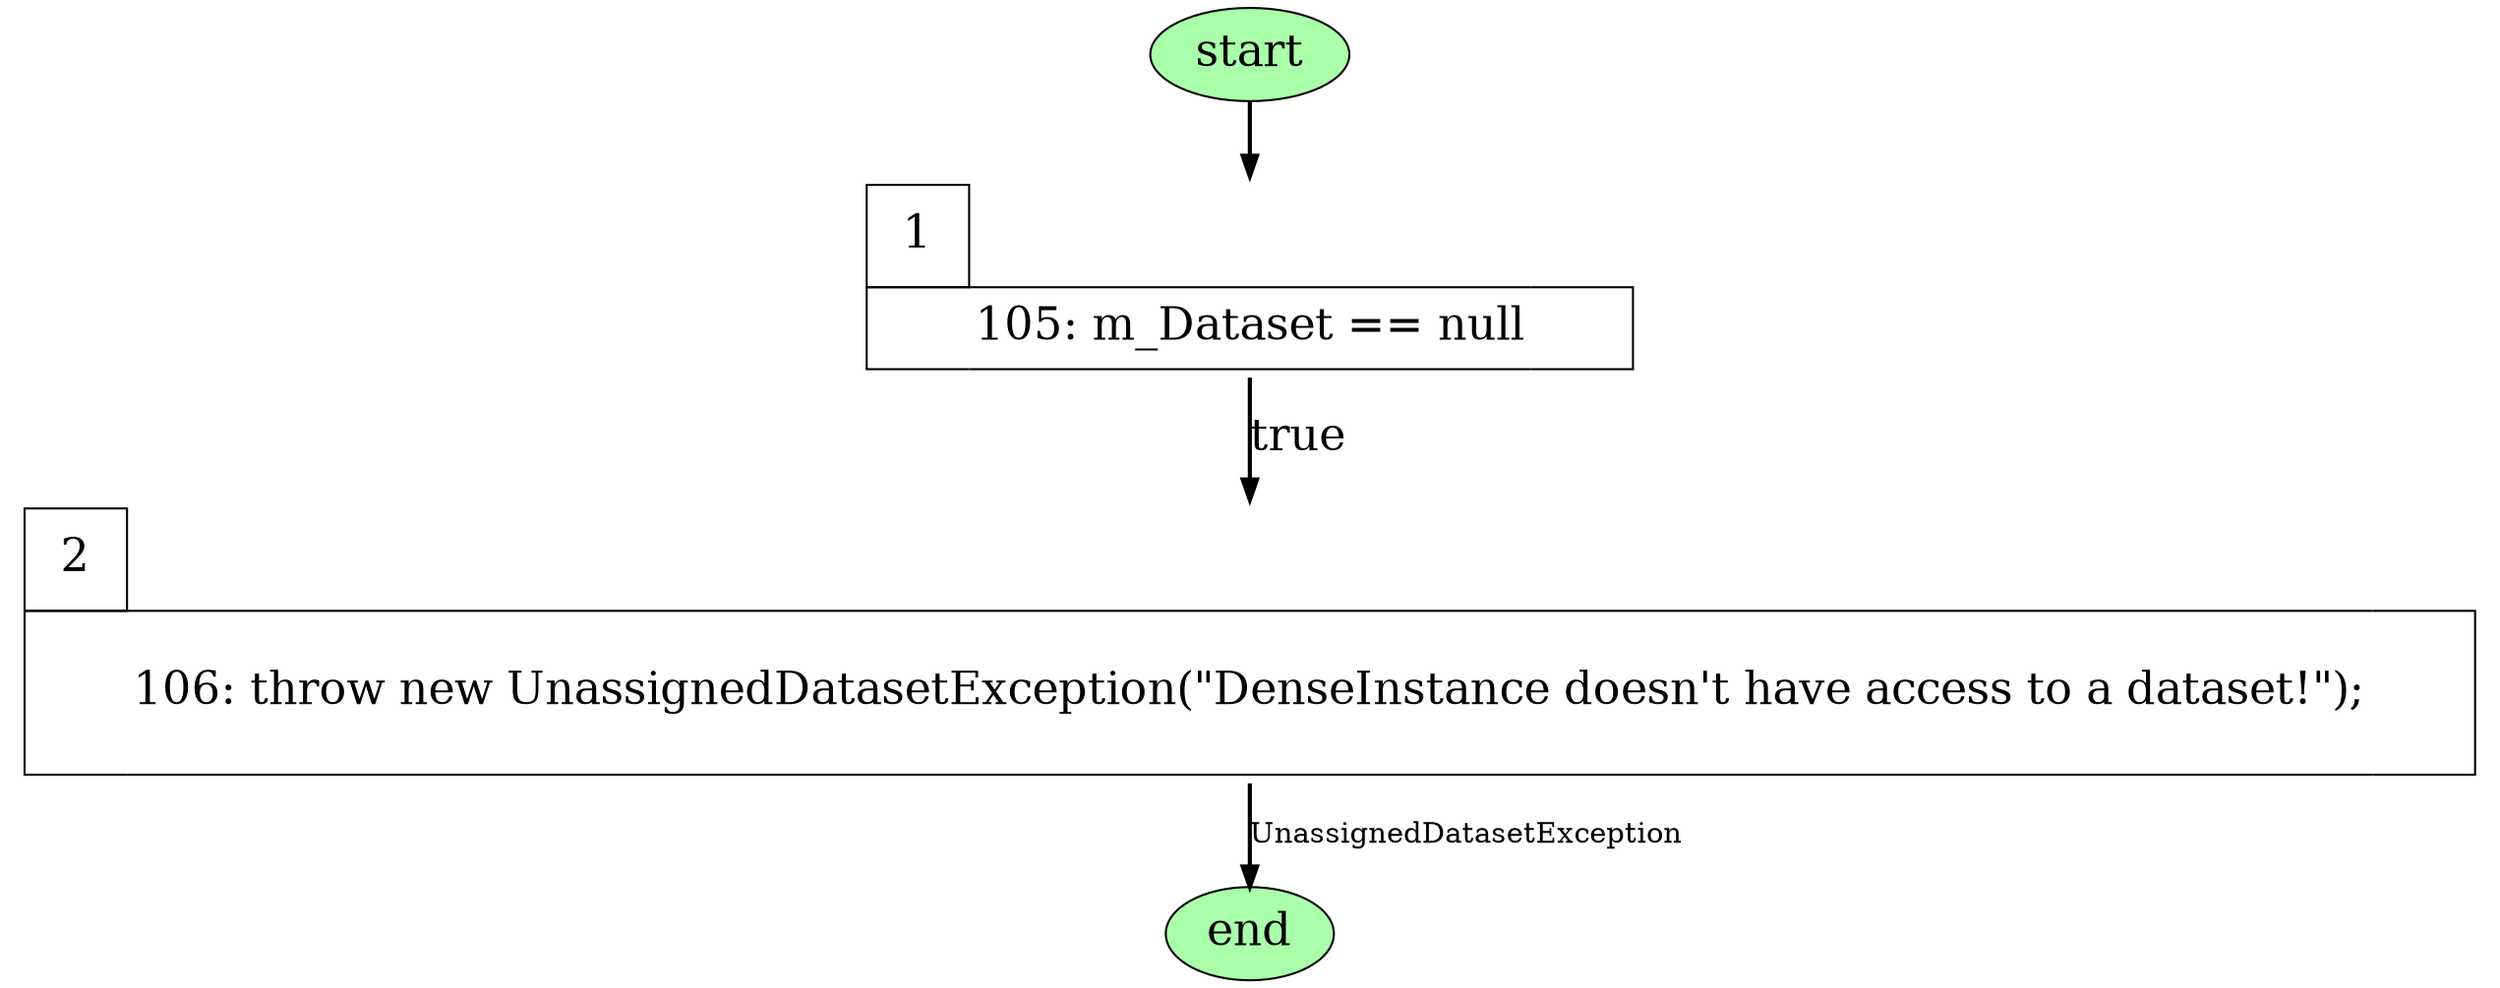 // F:\OpenUnderstand\cfg_generator\src\..\test_output\AbstractInstance\classAttribute\classAttribute
digraph {
	node [shape=none]
	start [fillcolor="#aaffaa" fontsize=22 shape=oval style=filled]
	1 [label=<<FONT POINT-SIZE="22">
<TABLE BORDER="0" CELLBORDER="1" CELLSPACING="0">
<tr>
<td width="50" height="50" fixedsize="true">2</td>
<td width="9" height="9" fixedsize="true" style="invis"></td>
<td width="9" height="9" fixedsize="true" style="invis"></td>
</tr>
<tr>
<td width="50" height="80" fixedsize="true" sides="tlb"></td>
<td width="50" height="80" fixedsize="false" sides="bt" PORT="here">106: throw new UnassignedDatasetException(
&quot;DenseInstance doesn&#x27;t have access to a dataset!&quot;);<br align="left"/>
</td>
<td width="50" height="80" fixedsize="true" sides="brt"></td>
</tr>
</TABLE>
</FONT>>]
	0 [label=<<FONT POINT-SIZE="22">
<TABLE BORDER="0" CELLBORDER="1" CELLSPACING="0">
<tr>
<td width="50" height="50" fixedsize="true">1</td>
<td width="9" height="9" fixedsize="true" style="invis"></td>
<td width="9" height="9" fixedsize="true" style="invis"></td>
</tr>
<tr>
<td width="50" height="40" fixedsize="true" sides="tlb"></td>
<td width="50" height="40" fixedsize="false" sides="bt" PORT="here">105: m_Dataset == null<br align="left"/>
</td>
<td width="50" height="40" fixedsize="true" sides="brt"></td>
</tr>
</TABLE>
</FONT>>]
	end [fillcolor="#aaffaa" fontsize=22 shape=oval style=filled]
	0 -> 1 [label=true fontsize=22 penwidth=2]
	start -> 0 [penwidth=2]
	1 -> end [label=UnassignedDatasetException penwidth=2]
}
